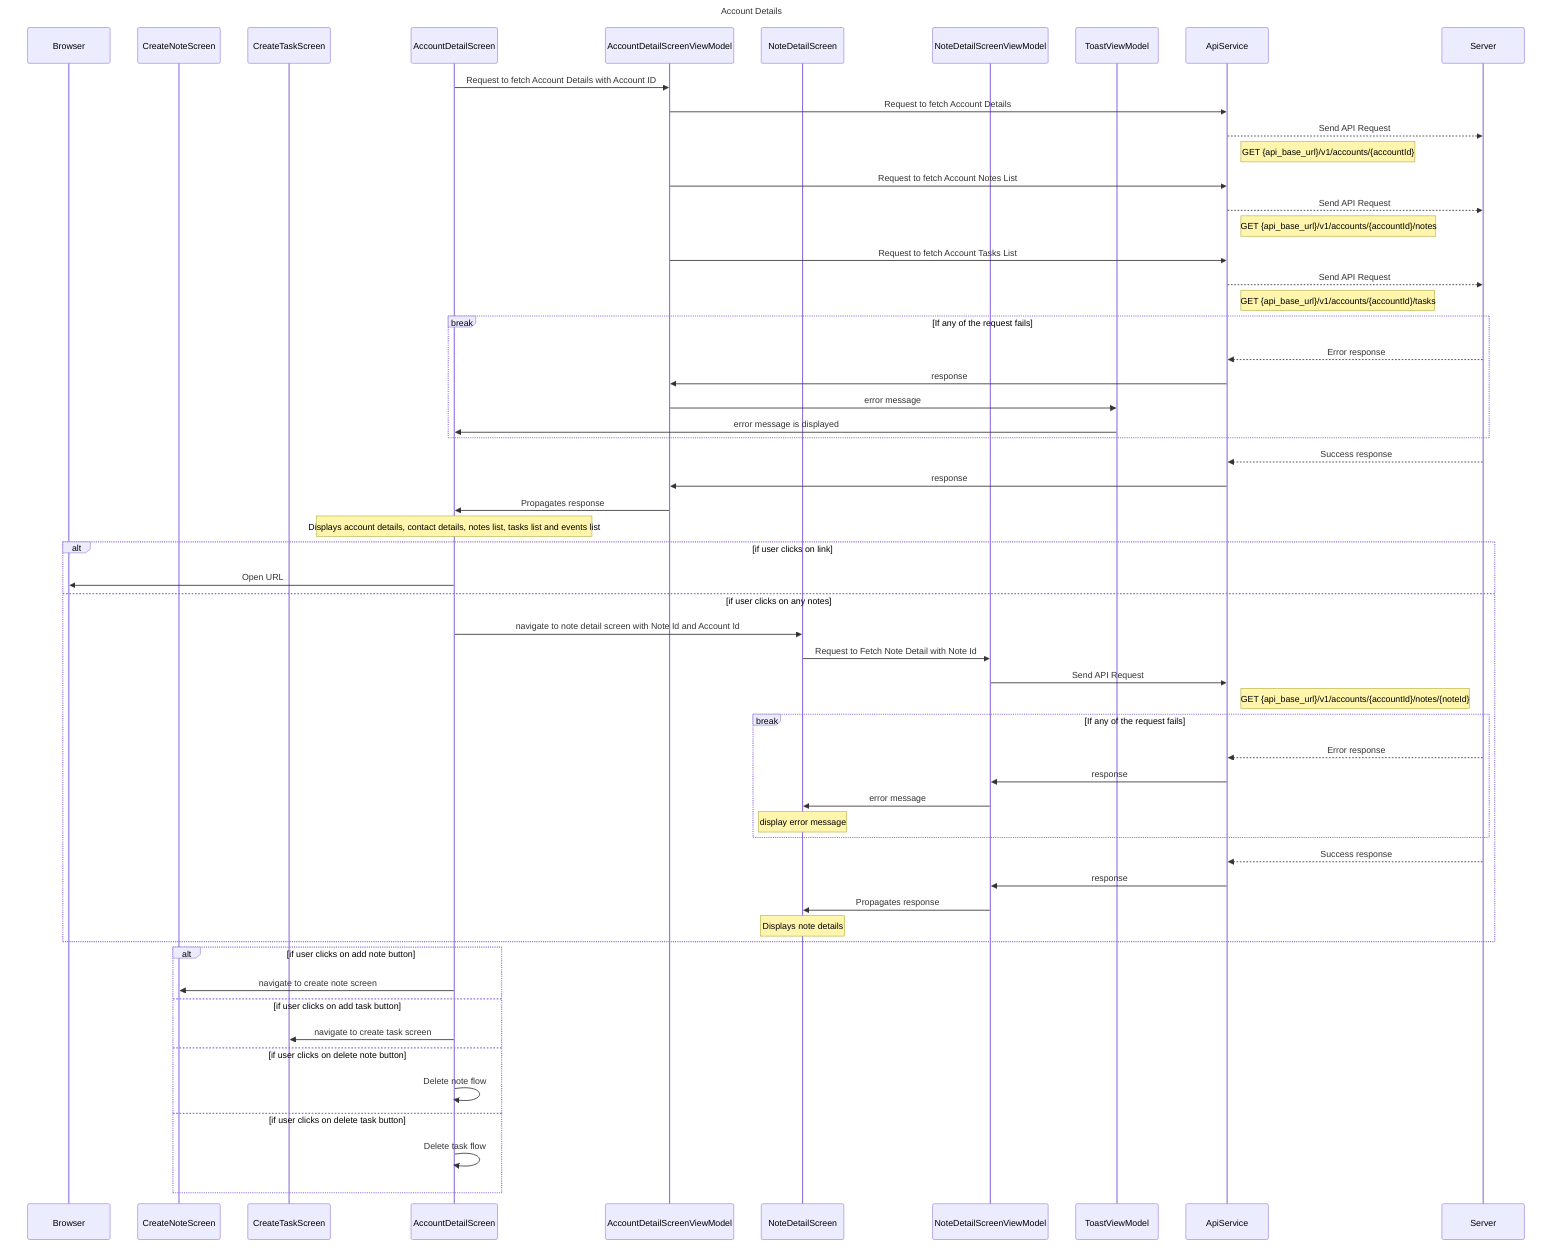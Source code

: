 sequenceDiagram
    title Account Details

    participant B as Browser
    participant CNS as CreateNoteScreen
    participant CTS as CreateTaskScreen
    participant ADS as AccountDetailScreen
    participant ADSVM as AccountDetailScreenViewModel
    participant NDS as NoteDetailScreen
    participant NDSVM as NoteDetailScreenViewModel
    participant TVM as ToastViewModel
    participant AS as ApiService
    participant S as Server


    ADS->>ADSVM: Request to fetch Account Details with Account ID
    ADSVM->>AS: Request to fetch Account Details
    AS-->>S: Send API Request
    note right of AS: GET {api_base_url}/v1/accounts/{accountId}
    ADSVM->>AS: Request to fetch Account Notes List
    AS-->>S: Send API Request
    note right of AS: GET {api_base_url}/v1/accounts/{accountId}/notes
    ADSVM->>AS: Request to fetch Account Tasks List
    AS-->>S: Send API Request
    note right of AS: GET {api_base_url}/v1/accounts/{accountId}/tasks
    

    break If any of the request fails
        S-->>AS: Error response
        AS->>ADSVM: response
        ADSVM->>TVM: error message
        TVM->>ADS: error message is displayed
    end
    
    S-->>AS: Success response
    AS->>ADSVM: response
    ADSVM->>ADS: Propagates response
    note over ADS: Displays account details, contact details, notes list, tasks list and events list
    alt if user clicks on link
        ADS ->> B: Open URL
    else if user clicks on any notes 
        ADS ->> NDS: navigate to note detail screen with Note Id and Account Id
        NDS ->> NDSVM: Request to Fetch Note Detail with Note Id
        NDSVM ->> AS: Send API Request
        note right of AS: GET {api_base_url}/v1/accounts/{accountId}/notes/{noteId}

        break If any of the request fails
            S-->>AS: Error response
            AS->>NDSVM: response
            NDSVM->>NDS: error message
            note over NDS: display error message

        end

        S-->>AS: Success response
        AS->>NDSVM: response
        NDSVM->>NDS: Propagates response
        note over NDS: Displays note details

    end

    alt if user clicks on add note button
        ADS ->> CNS: navigate to create note screen
    else if user clicks on add task button
        ADS ->> CTS: navigate to create task screen
    else if user clicks on delete note button
        ADS->>ADS: Delete note flow
    else if user clicks on delete task button
        ADS->>ADS: Delete task flow
    end